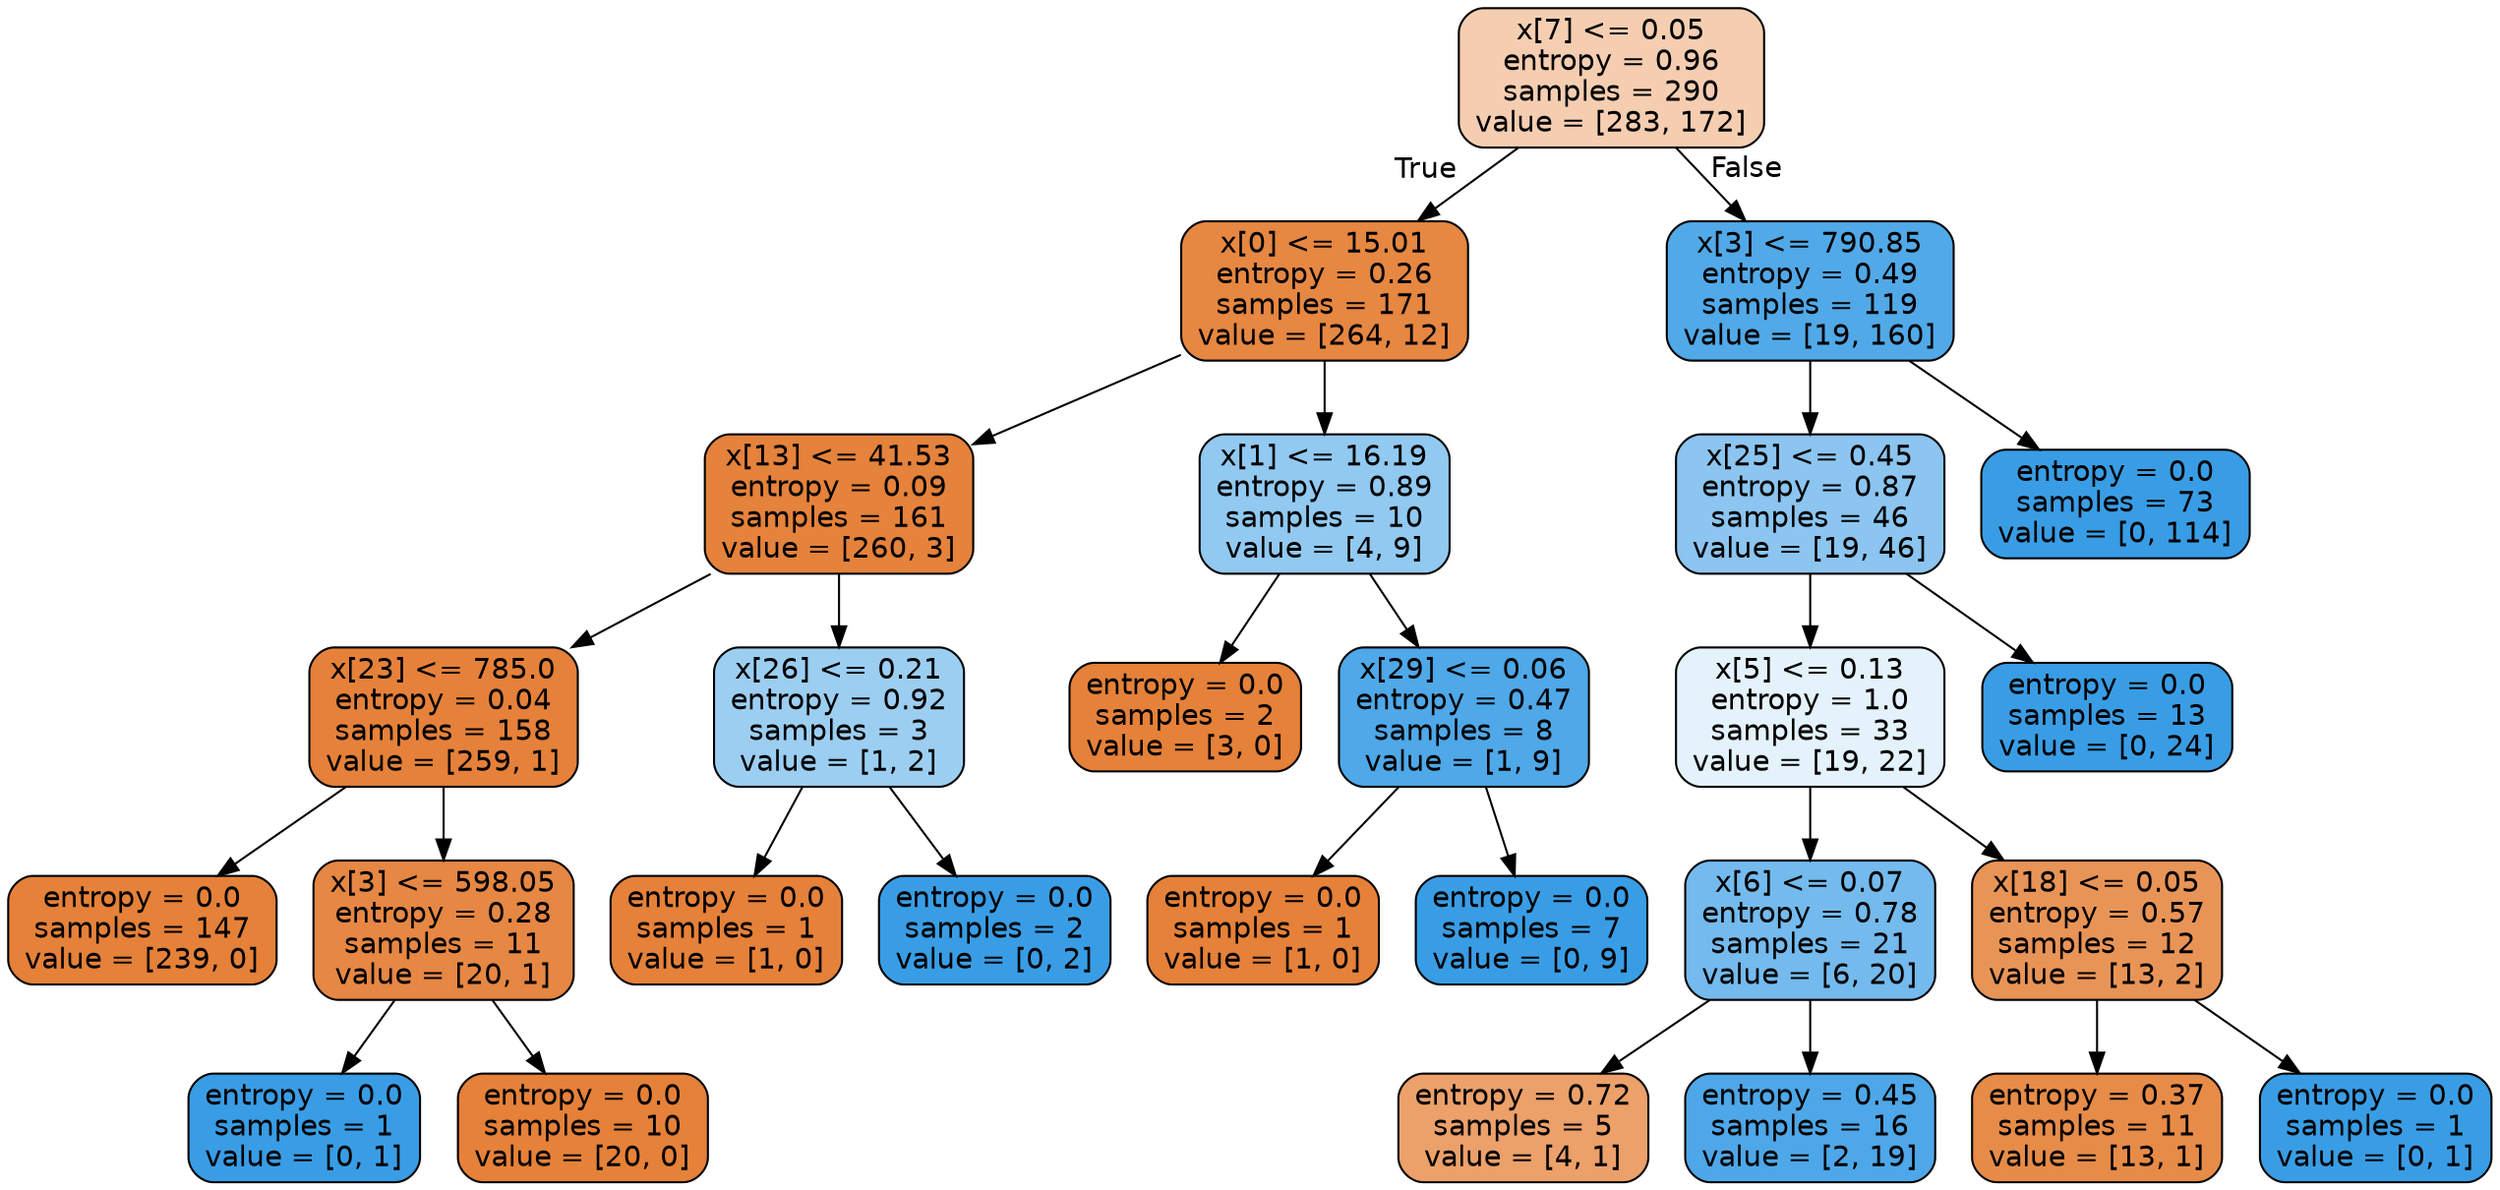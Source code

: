 digraph Tree {
node [shape=box, style="filled, rounded", color="black", fontname="helvetica"] ;
edge [fontname="helvetica"] ;
0 [label="x[7] <= 0.05\nentropy = 0.96\nsamples = 290\nvalue = [283, 172]", fillcolor="#f5ceb1"] ;
1 [label="x[0] <= 15.01\nentropy = 0.26\nsamples = 171\nvalue = [264, 12]", fillcolor="#e68742"] ;
0 -> 1 [labeldistance=2.5, labelangle=45, headlabel="True"] ;
2 [label="x[13] <= 41.53\nentropy = 0.09\nsamples = 161\nvalue = [260, 3]", fillcolor="#e5823b"] ;
1 -> 2 ;
3 [label="x[23] <= 785.0\nentropy = 0.04\nsamples = 158\nvalue = [259, 1]", fillcolor="#e5813a"] ;
2 -> 3 ;
4 [label="entropy = 0.0\nsamples = 147\nvalue = [239, 0]", fillcolor="#e58139"] ;
3 -> 4 ;
5 [label="x[3] <= 598.05\nentropy = 0.28\nsamples = 11\nvalue = [20, 1]", fillcolor="#e68743"] ;
3 -> 5 ;
6 [label="entropy = 0.0\nsamples = 1\nvalue = [0, 1]", fillcolor="#399de5"] ;
5 -> 6 ;
7 [label="entropy = 0.0\nsamples = 10\nvalue = [20, 0]", fillcolor="#e58139"] ;
5 -> 7 ;
8 [label="x[26] <= 0.21\nentropy = 0.92\nsamples = 3\nvalue = [1, 2]", fillcolor="#9ccef2"] ;
2 -> 8 ;
9 [label="entropy = 0.0\nsamples = 1\nvalue = [1, 0]", fillcolor="#e58139"] ;
8 -> 9 ;
10 [label="entropy = 0.0\nsamples = 2\nvalue = [0, 2]", fillcolor="#399de5"] ;
8 -> 10 ;
11 [label="x[1] <= 16.19\nentropy = 0.89\nsamples = 10\nvalue = [4, 9]", fillcolor="#91c9f1"] ;
1 -> 11 ;
12 [label="entropy = 0.0\nsamples = 2\nvalue = [3, 0]", fillcolor="#e58139"] ;
11 -> 12 ;
13 [label="x[29] <= 0.06\nentropy = 0.47\nsamples = 8\nvalue = [1, 9]", fillcolor="#4fa8e8"] ;
11 -> 13 ;
14 [label="entropy = 0.0\nsamples = 1\nvalue = [1, 0]", fillcolor="#e58139"] ;
13 -> 14 ;
15 [label="entropy = 0.0\nsamples = 7\nvalue = [0, 9]", fillcolor="#399de5"] ;
13 -> 15 ;
16 [label="x[3] <= 790.85\nentropy = 0.49\nsamples = 119\nvalue = [19, 160]", fillcolor="#51a9e8"] ;
0 -> 16 [labeldistance=2.5, labelangle=-45, headlabel="False"] ;
17 [label="x[25] <= 0.45\nentropy = 0.87\nsamples = 46\nvalue = [19, 46]", fillcolor="#8bc5f0"] ;
16 -> 17 ;
18 [label="x[5] <= 0.13\nentropy = 1.0\nsamples = 33\nvalue = [19, 22]", fillcolor="#e4f2fb"] ;
17 -> 18 ;
19 [label="x[6] <= 0.07\nentropy = 0.78\nsamples = 21\nvalue = [6, 20]", fillcolor="#74baed"] ;
18 -> 19 ;
20 [label="entropy = 0.72\nsamples = 5\nvalue = [4, 1]", fillcolor="#eca06a"] ;
19 -> 20 ;
21 [label="entropy = 0.45\nsamples = 16\nvalue = [2, 19]", fillcolor="#4ea7e8"] ;
19 -> 21 ;
22 [label="x[18] <= 0.05\nentropy = 0.57\nsamples = 12\nvalue = [13, 2]", fillcolor="#e99457"] ;
18 -> 22 ;
23 [label="entropy = 0.37\nsamples = 11\nvalue = [13, 1]", fillcolor="#e78b48"] ;
22 -> 23 ;
24 [label="entropy = 0.0\nsamples = 1\nvalue = [0, 1]", fillcolor="#399de5"] ;
22 -> 24 ;
25 [label="entropy = 0.0\nsamples = 13\nvalue = [0, 24]", fillcolor="#399de5"] ;
17 -> 25 ;
26 [label="entropy = 0.0\nsamples = 73\nvalue = [0, 114]", fillcolor="#399de5"] ;
16 -> 26 ;
}